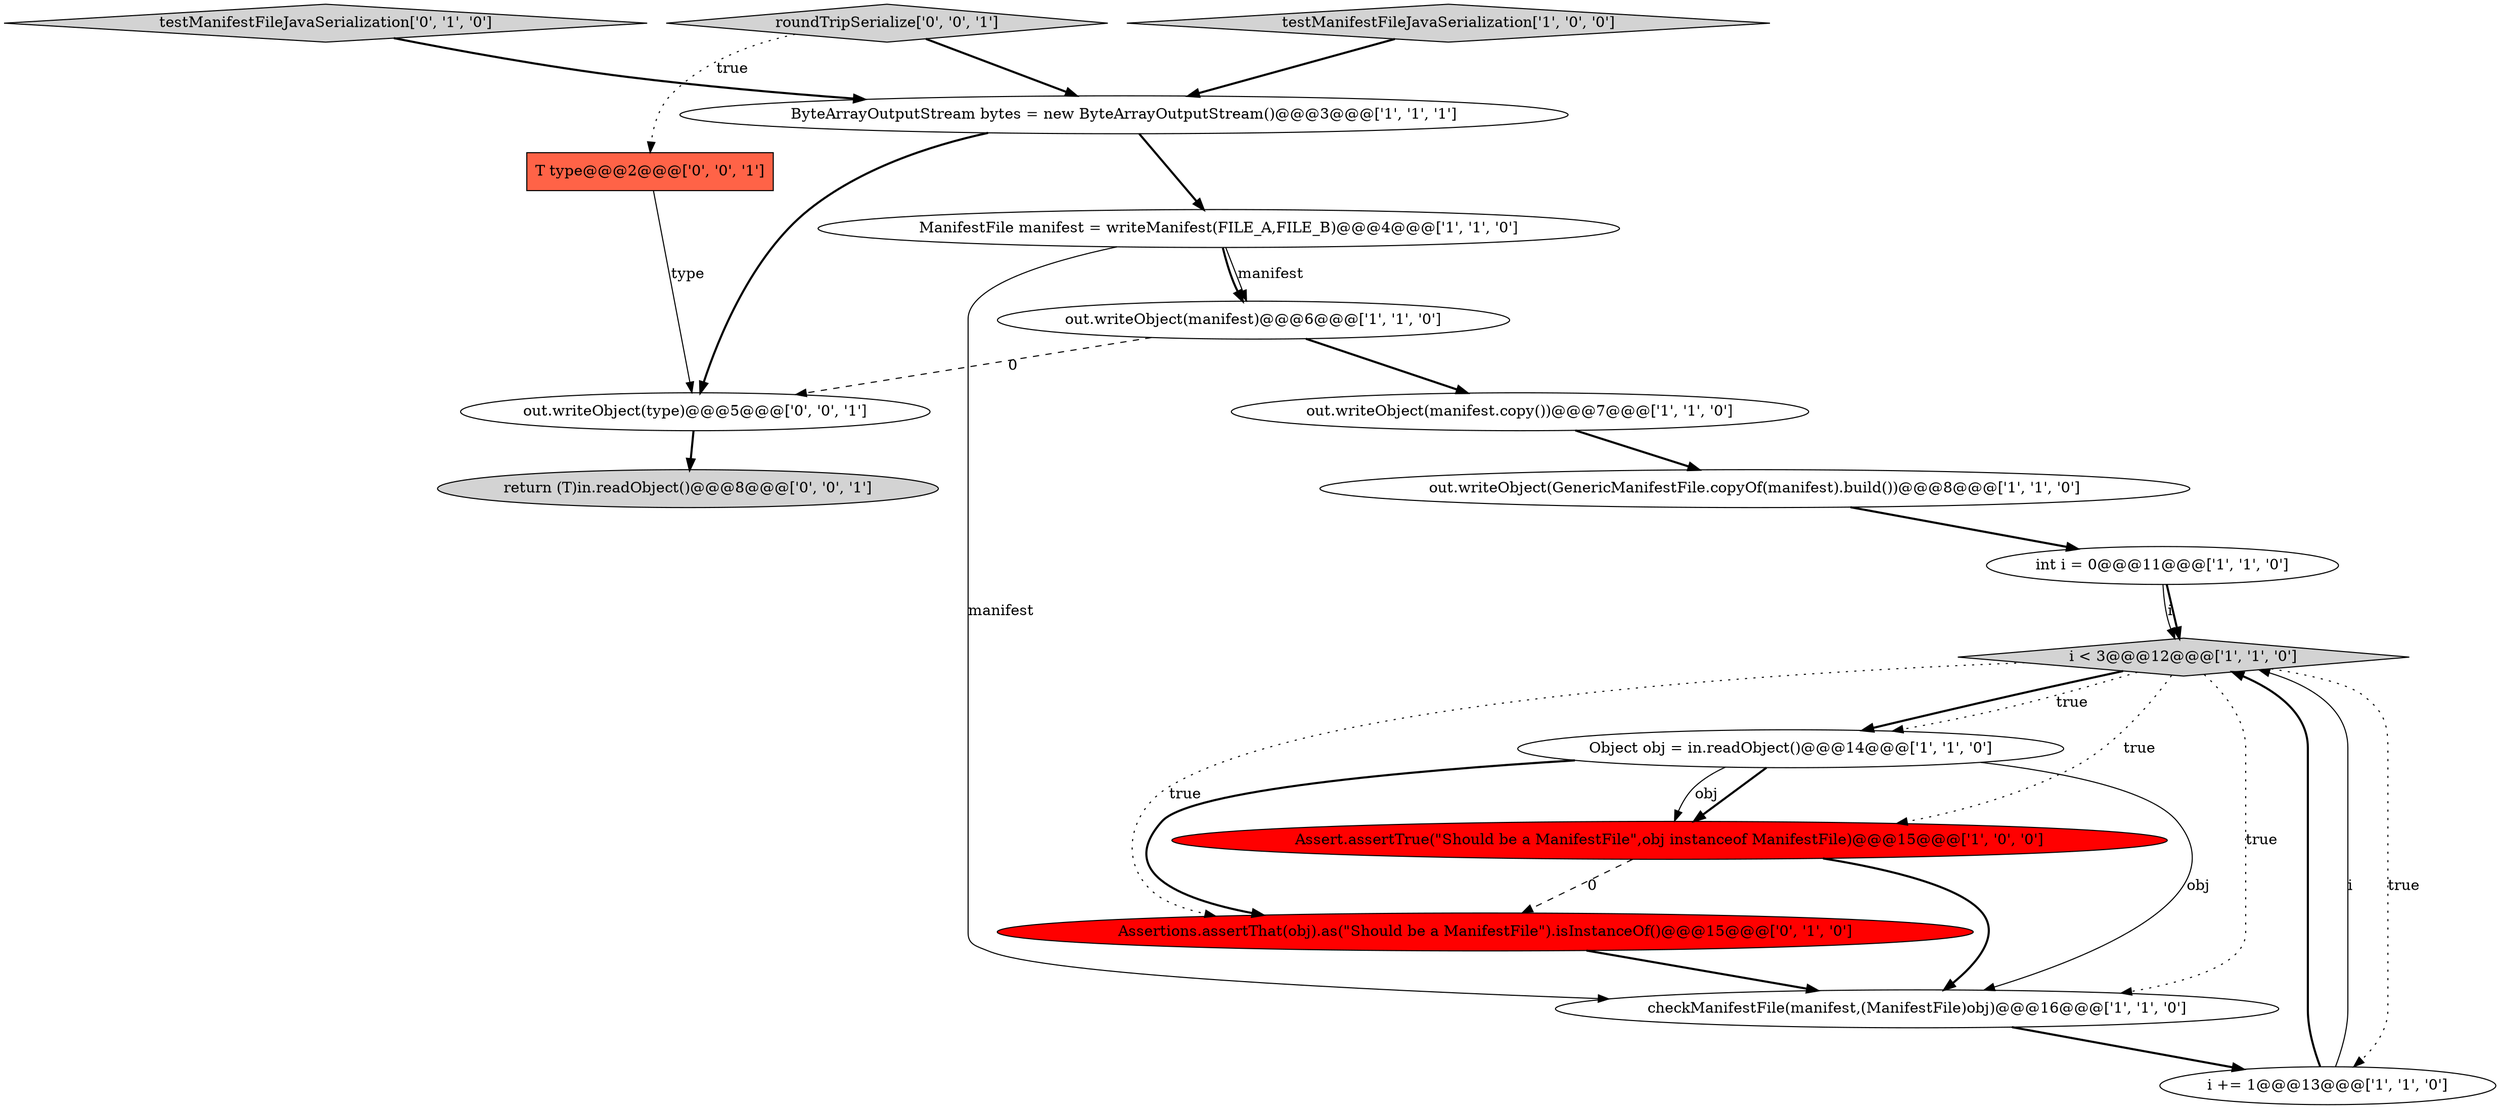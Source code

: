 digraph {
0 [style = filled, label = "ManifestFile manifest = writeManifest(FILE_A,FILE_B)@@@4@@@['1', '1', '0']", fillcolor = white, shape = ellipse image = "AAA0AAABBB1BBB"];
13 [style = filled, label = "Assertions.assertThat(obj).as(\"Should be a ManifestFile\").isInstanceOf()@@@15@@@['0', '1', '0']", fillcolor = red, shape = ellipse image = "AAA1AAABBB2BBB"];
5 [style = filled, label = "int i = 0@@@11@@@['1', '1', '0']", fillcolor = white, shape = ellipse image = "AAA0AAABBB1BBB"];
10 [style = filled, label = "i < 3@@@12@@@['1', '1', '0']", fillcolor = lightgray, shape = diamond image = "AAA0AAABBB1BBB"];
11 [style = filled, label = "out.writeObject(manifest)@@@6@@@['1', '1', '0']", fillcolor = white, shape = ellipse image = "AAA0AAABBB1BBB"];
16 [style = filled, label = "return (T)in.readObject()@@@8@@@['0', '0', '1']", fillcolor = lightgray, shape = ellipse image = "AAA0AAABBB3BBB"];
6 [style = filled, label = "ByteArrayOutputStream bytes = new ByteArrayOutputStream()@@@3@@@['1', '1', '1']", fillcolor = white, shape = ellipse image = "AAA0AAABBB1BBB"];
4 [style = filled, label = "out.writeObject(manifest.copy())@@@7@@@['1', '1', '0']", fillcolor = white, shape = ellipse image = "AAA0AAABBB1BBB"];
12 [style = filled, label = "testManifestFileJavaSerialization['0', '1', '0']", fillcolor = lightgray, shape = diamond image = "AAA0AAABBB2BBB"];
14 [style = filled, label = "roundTripSerialize['0', '0', '1']", fillcolor = lightgray, shape = diamond image = "AAA0AAABBB3BBB"];
7 [style = filled, label = "Object obj = in.readObject()@@@14@@@['1', '1', '0']", fillcolor = white, shape = ellipse image = "AAA0AAABBB1BBB"];
17 [style = filled, label = "out.writeObject(type)@@@5@@@['0', '0', '1']", fillcolor = white, shape = ellipse image = "AAA0AAABBB3BBB"];
8 [style = filled, label = "checkManifestFile(manifest,(ManifestFile)obj)@@@16@@@['1', '1', '0']", fillcolor = white, shape = ellipse image = "AAA0AAABBB1BBB"];
15 [style = filled, label = "T type@@@2@@@['0', '0', '1']", fillcolor = tomato, shape = box image = "AAA0AAABBB3BBB"];
3 [style = filled, label = "i += 1@@@13@@@['1', '1', '0']", fillcolor = white, shape = ellipse image = "AAA0AAABBB1BBB"];
2 [style = filled, label = "Assert.assertTrue(\"Should be a ManifestFile\",obj instanceof ManifestFile)@@@15@@@['1', '0', '0']", fillcolor = red, shape = ellipse image = "AAA1AAABBB1BBB"];
9 [style = filled, label = "testManifestFileJavaSerialization['1', '0', '0']", fillcolor = lightgray, shape = diamond image = "AAA0AAABBB1BBB"];
1 [style = filled, label = "out.writeObject(GenericManifestFile.copyOf(manifest).build())@@@8@@@['1', '1', '0']", fillcolor = white, shape = ellipse image = "AAA0AAABBB1BBB"];
1->5 [style = bold, label=""];
7->13 [style = bold, label=""];
6->17 [style = bold, label=""];
5->10 [style = bold, label=""];
10->8 [style = dotted, label="true"];
0->8 [style = solid, label="manifest"];
11->4 [style = bold, label=""];
8->3 [style = bold, label=""];
15->17 [style = solid, label="type"];
10->3 [style = dotted, label="true"];
0->11 [style = bold, label=""];
6->0 [style = bold, label=""];
0->11 [style = solid, label="manifest"];
11->17 [style = dashed, label="0"];
12->6 [style = bold, label=""];
10->7 [style = bold, label=""];
9->6 [style = bold, label=""];
3->10 [style = bold, label=""];
3->10 [style = solid, label="i"];
14->15 [style = dotted, label="true"];
7->8 [style = solid, label="obj"];
10->13 [style = dotted, label="true"];
10->2 [style = dotted, label="true"];
7->2 [style = bold, label=""];
2->13 [style = dashed, label="0"];
4->1 [style = bold, label=""];
7->2 [style = solid, label="obj"];
13->8 [style = bold, label=""];
5->10 [style = solid, label="i"];
14->6 [style = bold, label=""];
10->7 [style = dotted, label="true"];
17->16 [style = bold, label=""];
2->8 [style = bold, label=""];
}
